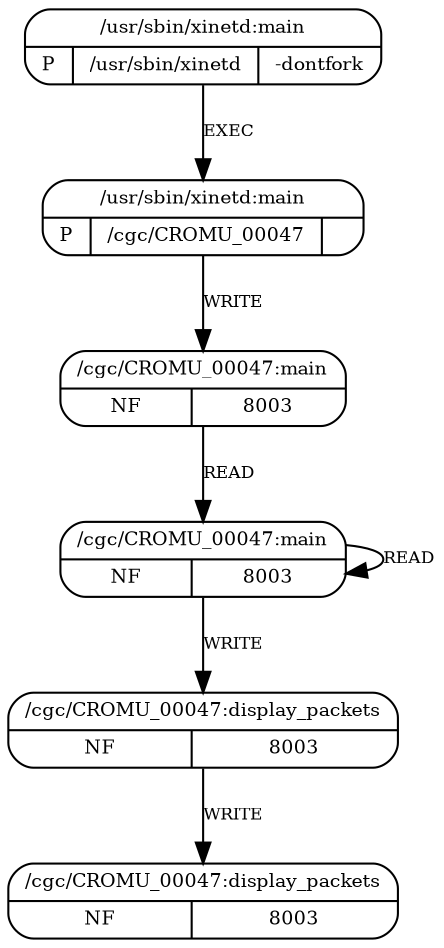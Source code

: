 digraph G {
  2 [shape=Mrecord, label="{{/cgc/CROMU_00047:main}|{NF|8003}}", fontsize=9, ];
  4 [shape=Mrecord, label="{{/cgc/CROMU_00047:display_packets}|{NF|8003}}",
     fontsize=9, ];
  5 [shape=Mrecord, label="{{/cgc/CROMU_00047:display_packets}|{NF|8003}}",
     fontsize=9, ];
  3 [shape=Mrecord, label="{{/cgc/CROMU_00047:main}|{NF|8003}}", fontsize=9, ];
  0 [shape=Mrecord,
     label="{{/usr/sbin/xinetd:main}|{P|/usr/sbin/xinetd|-dontfork}}",
     fontsize=9, ];
  1 [shape=Mrecord, label="{{/usr/sbin/xinetd:main}|{P|/cgc/CROMU_00047|}}",
     fontsize=9, ];
  
  
  2 -> 3 [label="READ", fontsize=8, ];
  4 -> 5 [label="WRITE", fontsize=8, ];
  3 -> 4 [label="WRITE", fontsize=8, ];
  3 -> 3 [label="READ", fontsize=8, ];
  0 -> 1 [label="EXEC", fontsize=8, ];
  1 -> 2 [label="WRITE", fontsize=8, ];
  
  }